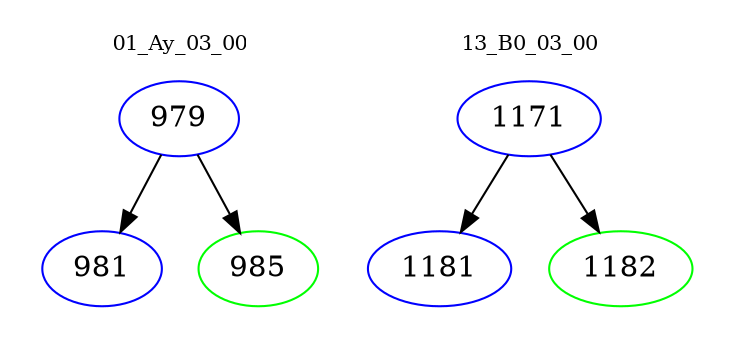 digraph{
subgraph cluster_0 {
color = white
label = "01_Ay_03_00";
fontsize=10;
T0_979 [label="979", color="blue"]
T0_979 -> T0_981 [color="black"]
T0_981 [label="981", color="blue"]
T0_979 -> T0_985 [color="black"]
T0_985 [label="985", color="green"]
}
subgraph cluster_1 {
color = white
label = "13_B0_03_00";
fontsize=10;
T1_1171 [label="1171", color="blue"]
T1_1171 -> T1_1181 [color="black"]
T1_1181 [label="1181", color="blue"]
T1_1171 -> T1_1182 [color="black"]
T1_1182 [label="1182", color="green"]
}
}

